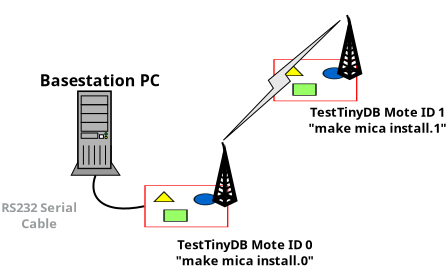 <?xml version="1.0"?>
<dia:diagram xmlns:dia="http://www.lysator.liu.se/~alla/dia/">
  <dia:layer name="Background" visible="true">
    <dia:group>
      <dia:object type="Network - General Computer (Tower)" version="0" id="O0">
        <dia:attribute name="obj_pos">
          <dia:point val="0.861,11.75"/>
        </dia:attribute>
        <dia:attribute name="obj_bb">
          <dia:rectangle val="-0.34,7.51;2.061,12.861"/>
        </dia:attribute>
        <dia:attribute name="elem_corner">
          <dia:point val="-0.3,7.55"/>
        </dia:attribute>
        <dia:attribute name="elem_width">
          <dia:real val="2.321"/>
        </dia:attribute>
        <dia:attribute name="elem_height">
          <dia:real val="4.2"/>
        </dia:attribute>
        <dia:attribute name="magnify">
          <dia:real val="1.105"/>
        </dia:attribute>
        <dia:attribute name="text">
          <dia:composite type="text">
            <dia:attribute name="string">
              <dia:string>##</dia:string>
            </dia:attribute>
            <dia:attribute name="font">
              <dia:font name="Courier"/>
            </dia:attribute>
            <dia:attribute name="height">
              <dia:real val="1"/>
            </dia:attribute>
            <dia:attribute name="pos">
              <dia:point val="0.861,12.604"/>
            </dia:attribute>
            <dia:attribute name="color">
              <dia:color val="#000000"/>
            </dia:attribute>
            <dia:attribute name="alignment">
              <dia:enum val="1"/>
            </dia:attribute>
          </dia:composite>
        </dia:attribute>
      </dia:object>
      <dia:object type="Standard - BezierLine" version="0" id="O1">
        <dia:attribute name="obj_pos">
          <dia:point val="0.861,11.75"/>
        </dia:attribute>
        <dia:attribute name="obj_bb">
          <dia:rectangle val="0.808,11.697;3.408,13.408"/>
        </dia:attribute>
        <dia:attribute name="bez_points">
          <dia:point val="0.861,11.75"/>
          <dia:point val="0.461,12.8"/>
          <dia:point val="1.15,13.75"/>
          <dia:point val="3.3,13.3"/>
        </dia:attribute>
        <dia:attribute name="corner_types">
          <dia:enum val="0"/>
          <dia:enum val="0"/>
        </dia:attribute>
        <dia:connections>
          <dia:connection handle="0" to="O0" connection="1"/>
        </dia:connections>
      </dia:object>
      <dia:group>
        <dia:object type="Standard - Image" version="0" id="O2">
          <dia:attribute name="obj_pos">
            <dia:point val="3.3,12.25"/>
          </dia:attribute>
          <dia:attribute name="obj_bb">
            <dia:rectangle val="3.25,12.2;7.55,14.4"/>
          </dia:attribute>
          <dia:attribute name="elem_corner">
            <dia:point val="3.3,12.25"/>
          </dia:attribute>
          <dia:attribute name="elem_width">
            <dia:real val="4.2"/>
          </dia:attribute>
          <dia:attribute name="elem_height">
            <dia:real val="2.1"/>
          </dia:attribute>
          <dia:attribute name="border_width">
            <dia:real val="0.1"/>
          </dia:attribute>
          <dia:attribute name="draw_border">
            <dia:boolean val="false"/>
          </dia:attribute>
          <dia:attribute name="keep_aspect">
            <dia:boolean val="true"/>
          </dia:attribute>
          <dia:attribute name="file">
            <dia:string>#/home/madden/MICA-rectangle.jpg#</dia:string>
          </dia:attribute>
        </dia:object>
        <dia:object type="Network - Antenna" version="0" id="O3">
          <dia:attribute name="obj_pos">
            <dia:point val="7.325,13.245"/>
          </dia:attribute>
          <dia:attribute name="obj_bb">
            <dia:rectangle val="6.86,10.06;7.79,14.33"/>
          </dia:attribute>
          <dia:attribute name="elem_corner">
            <dia:point val="6.9,10.1"/>
          </dia:attribute>
          <dia:attribute name="elem_width">
            <dia:real val="0.85"/>
          </dia:attribute>
          <dia:attribute name="elem_height">
            <dia:real val="3.145"/>
          </dia:attribute>
          <dia:attribute name="magnify">
            <dia:real val="0.85"/>
          </dia:attribute>
          <dia:attribute name="text">
            <dia:composite type="text">
              <dia:attribute name="string">
                <dia:string>##</dia:string>
              </dia:attribute>
              <dia:attribute name="font">
                <dia:font name="Courier"/>
              </dia:attribute>
              <dia:attribute name="height">
                <dia:real val="1"/>
              </dia:attribute>
              <dia:attribute name="pos">
                <dia:point val="7.325,14.073"/>
              </dia:attribute>
              <dia:attribute name="color">
                <dia:color val="#000000"/>
              </dia:attribute>
              <dia:attribute name="alignment">
                <dia:enum val="1"/>
              </dia:attribute>
            </dia:composite>
          </dia:attribute>
        </dia:object>
      </dia:group>
      <dia:group>
        <dia:object type="Standard - Image" version="0" id="O4">
          <dia:attribute name="obj_pos">
            <dia:point val="9.75,5.95"/>
          </dia:attribute>
          <dia:attribute name="obj_bb">
            <dia:rectangle val="9.7,5.9;14,8.1"/>
          </dia:attribute>
          <dia:attribute name="elem_corner">
            <dia:point val="9.75,5.95"/>
          </dia:attribute>
          <dia:attribute name="elem_width">
            <dia:real val="4.2"/>
          </dia:attribute>
          <dia:attribute name="elem_height">
            <dia:real val="2.1"/>
          </dia:attribute>
          <dia:attribute name="border_width">
            <dia:real val="0.1"/>
          </dia:attribute>
          <dia:attribute name="draw_border">
            <dia:boolean val="false"/>
          </dia:attribute>
          <dia:attribute name="keep_aspect">
            <dia:boolean val="true"/>
          </dia:attribute>
          <dia:attribute name="file">
            <dia:string>#/home/madden/MICA-rectangle.jpg#</dia:string>
          </dia:attribute>
        </dia:object>
        <dia:object type="Network - Antenna" version="0" id="O5">
          <dia:attribute name="obj_pos">
            <dia:point val="13.565,6.885"/>
          </dia:attribute>
          <dia:attribute name="obj_bb">
            <dia:rectangle val="13.1,3.7;14.03,7.97"/>
          </dia:attribute>
          <dia:attribute name="elem_corner">
            <dia:point val="13.14,3.74"/>
          </dia:attribute>
          <dia:attribute name="elem_width">
            <dia:real val="0.85"/>
          </dia:attribute>
          <dia:attribute name="elem_height">
            <dia:real val="3.145"/>
          </dia:attribute>
          <dia:attribute name="magnify">
            <dia:real val="0.85"/>
          </dia:attribute>
          <dia:attribute name="text">
            <dia:composite type="text">
              <dia:attribute name="string">
                <dia:string>##</dia:string>
              </dia:attribute>
              <dia:attribute name="font">
                <dia:font name="Courier"/>
              </dia:attribute>
              <dia:attribute name="height">
                <dia:real val="1"/>
              </dia:attribute>
              <dia:attribute name="pos">
                <dia:point val="13.565,7.713"/>
              </dia:attribute>
              <dia:attribute name="color">
                <dia:color val="#000000"/>
              </dia:attribute>
              <dia:attribute name="alignment">
                <dia:enum val="1"/>
              </dia:attribute>
            </dia:composite>
          </dia:attribute>
        </dia:object>
      </dia:group>
      <dia:object type="Standard - Polygon" version="0" id="O6">
        <dia:attribute name="obj_pos">
          <dia:point val="10.35,6.7"/>
        </dia:attribute>
        <dia:attribute name="obj_bb">
          <dia:rectangle val="7.232,3.981;13.117,10.019"/>
        </dia:attribute>
        <dia:attribute name="poly_points">
          <dia:point val="10.35,6.7"/>
          <dia:point val="13.1,4"/>
          <dia:point val="9.5,7"/>
          <dia:point val="9.75,7.4"/>
          <dia:point val="7.25,10"/>
          <dia:point val="10.6,7.05"/>
        </dia:attribute>
        <dia:attribute name="line_color">
          <dia:color val="#010101"/>
        </dia:attribute>
        <dia:attribute name="line_width">
          <dia:real val="0.05"/>
        </dia:attribute>
        <dia:attribute name="inner_color">
          <dia:color val="#e7e7e7"/>
        </dia:attribute>
        <dia:attribute name="show_background">
          <dia:boolean val="true"/>
        </dia:attribute>
      </dia:object>
      <dia:object type="Standard - Text" version="0" id="O7">
        <dia:attribute name="obj_pos">
          <dia:point val="1.05,7.3"/>
        </dia:attribute>
        <dia:attribute name="obj_bb">
          <dia:rectangle val="-3.292,6.557;5.392,7.557"/>
        </dia:attribute>
        <dia:attribute name="text">
          <dia:composite type="text">
            <dia:attribute name="string">
              <dia:string>#Basestation PC#</dia:string>
            </dia:attribute>
            <dia:attribute name="font">
              <dia:font name="Helvetica-Bold"/>
            </dia:attribute>
            <dia:attribute name="height">
              <dia:real val="1"/>
            </dia:attribute>
            <dia:attribute name="pos">
              <dia:point val="1.05,7.3"/>
            </dia:attribute>
            <dia:attribute name="color">
              <dia:color val="#010101"/>
            </dia:attribute>
            <dia:attribute name="alignment">
              <dia:enum val="1"/>
            </dia:attribute>
          </dia:composite>
        </dia:attribute>
      </dia:object>
      <dia:object type="Standard - Text" version="0" id="O8">
        <dia:attribute name="obj_pos">
          <dia:point val="8.315,15.45"/>
        </dia:attribute>
        <dia:attribute name="obj_bb">
          <dia:rectangle val="3.124,14.855;13.505,16.455"/>
        </dia:attribute>
        <dia:attribute name="text">
          <dia:composite type="text">
            <dia:attribute name="string">
              <dia:string>#TestTinyDB Mote ID 0
&quot;make mica install.0&quot;#</dia:string>
            </dia:attribute>
            <dia:attribute name="font">
              <dia:font name="Helvetica-Bold"/>
            </dia:attribute>
            <dia:attribute name="height">
              <dia:real val="0.8"/>
            </dia:attribute>
            <dia:attribute name="pos">
              <dia:point val="8.315,15.45"/>
            </dia:attribute>
            <dia:attribute name="color">
              <dia:color val="#010101"/>
            </dia:attribute>
            <dia:attribute name="alignment">
              <dia:enum val="1"/>
            </dia:attribute>
          </dia:composite>
        </dia:attribute>
      </dia:object>
      <dia:object type="Standard - Text" version="0" id="O9">
        <dia:attribute name="obj_pos">
          <dia:point val="5.3,15.2"/>
        </dia:attribute>
        <dia:attribute name="obj_bb">
          <dia:rectangle val="5.25,14.605;5.3,15.405"/>
        </dia:attribute>
        <dia:attribute name="text">
          <dia:composite type="text">
            <dia:attribute name="string">
              <dia:string>##</dia:string>
            </dia:attribute>
            <dia:attribute name="font">
              <dia:font name="Courier"/>
            </dia:attribute>
            <dia:attribute name="height">
              <dia:real val="0.8"/>
            </dia:attribute>
            <dia:attribute name="pos">
              <dia:point val="5.3,15.2"/>
            </dia:attribute>
            <dia:attribute name="color">
              <dia:color val="#999c9e"/>
            </dia:attribute>
            <dia:attribute name="alignment">
              <dia:enum val="1"/>
            </dia:attribute>
          </dia:composite>
        </dia:attribute>
      </dia:object>
      <dia:object type="Standard - Text" version="0" id="O10">
        <dia:attribute name="obj_pos">
          <dia:point val="14.952,8.83"/>
        </dia:attribute>
        <dia:attribute name="obj_bb">
          <dia:rectangle val="9.762,8.235;20.143,9.835"/>
        </dia:attribute>
        <dia:attribute name="text">
          <dia:composite type="text">
            <dia:attribute name="string">
              <dia:string>#TestTinyDB Mote ID 1
&quot;make mica install.1&quot;#</dia:string>
            </dia:attribute>
            <dia:attribute name="font">
              <dia:font name="Helvetica-Bold"/>
            </dia:attribute>
            <dia:attribute name="height">
              <dia:real val="0.8"/>
            </dia:attribute>
            <dia:attribute name="pos">
              <dia:point val="14.952,8.83"/>
            </dia:attribute>
            <dia:attribute name="color">
              <dia:color val="#010101"/>
            </dia:attribute>
            <dia:attribute name="alignment">
              <dia:enum val="1"/>
            </dia:attribute>
          </dia:composite>
        </dia:attribute>
      </dia:object>
      <dia:object type="Standard - Text" version="0" id="O11">
        <dia:attribute name="obj_pos">
          <dia:point val="17.5,8.85"/>
        </dia:attribute>
        <dia:attribute name="obj_bb">
          <dia:rectangle val="17.45,8.255;17.5,9.055"/>
        </dia:attribute>
        <dia:attribute name="text">
          <dia:composite type="text">
            <dia:attribute name="string">
              <dia:string>##</dia:string>
            </dia:attribute>
            <dia:attribute name="font">
              <dia:font name="Courier"/>
            </dia:attribute>
            <dia:attribute name="height">
              <dia:real val="0.8"/>
            </dia:attribute>
            <dia:attribute name="pos">
              <dia:point val="17.5,8.85"/>
            </dia:attribute>
            <dia:attribute name="color">
              <dia:color val="#999c9e"/>
            </dia:attribute>
            <dia:attribute name="alignment">
              <dia:enum val="1"/>
            </dia:attribute>
          </dia:composite>
        </dia:attribute>
      </dia:object>
      <dia:object type="Standard - Text" version="0" id="O12">
        <dia:attribute name="obj_pos">
          <dia:point val="-1.95,13.6"/>
        </dia:attribute>
        <dia:attribute name="obj_bb">
          <dia:rectangle val="-4.959,13.005;1.059,14.605"/>
        </dia:attribute>
        <dia:attribute name="text">
          <dia:composite type="text">
            <dia:attribute name="string">
              <dia:string>#RS232 Serial
Cable#</dia:string>
            </dia:attribute>
            <dia:attribute name="font">
              <dia:font name="Helvetica-Bold"/>
            </dia:attribute>
            <dia:attribute name="height">
              <dia:real val="0.8"/>
            </dia:attribute>
            <dia:attribute name="pos">
              <dia:point val="-1.95,13.6"/>
            </dia:attribute>
            <dia:attribute name="color">
              <dia:color val="#999c9e"/>
            </dia:attribute>
            <dia:attribute name="alignment">
              <dia:enum val="1"/>
            </dia:attribute>
          </dia:composite>
        </dia:attribute>
      </dia:object>
      <dia:object type="Standard - Text" version="0" id="O13">
        <dia:attribute name="obj_pos">
          <dia:point val="16.75,16.812"/>
        </dia:attribute>
        <dia:attribute name="obj_bb">
          <dia:rectangle val="16.7,16.217;16.75,17.017"/>
        </dia:attribute>
        <dia:attribute name="text">
          <dia:composite type="text">
            <dia:attribute name="string">
              <dia:string>##</dia:string>
            </dia:attribute>
            <dia:attribute name="font">
              <dia:font name="Courier"/>
            </dia:attribute>
            <dia:attribute name="height">
              <dia:real val="0.8"/>
            </dia:attribute>
            <dia:attribute name="pos">
              <dia:point val="16.75,16.812"/>
            </dia:attribute>
            <dia:attribute name="color">
              <dia:color val="#999c9e"/>
            </dia:attribute>
            <dia:attribute name="alignment">
              <dia:enum val="1"/>
            </dia:attribute>
          </dia:composite>
        </dia:attribute>
      </dia:object>
    </dia:group>
  </dia:layer>
</dia:diagram>
